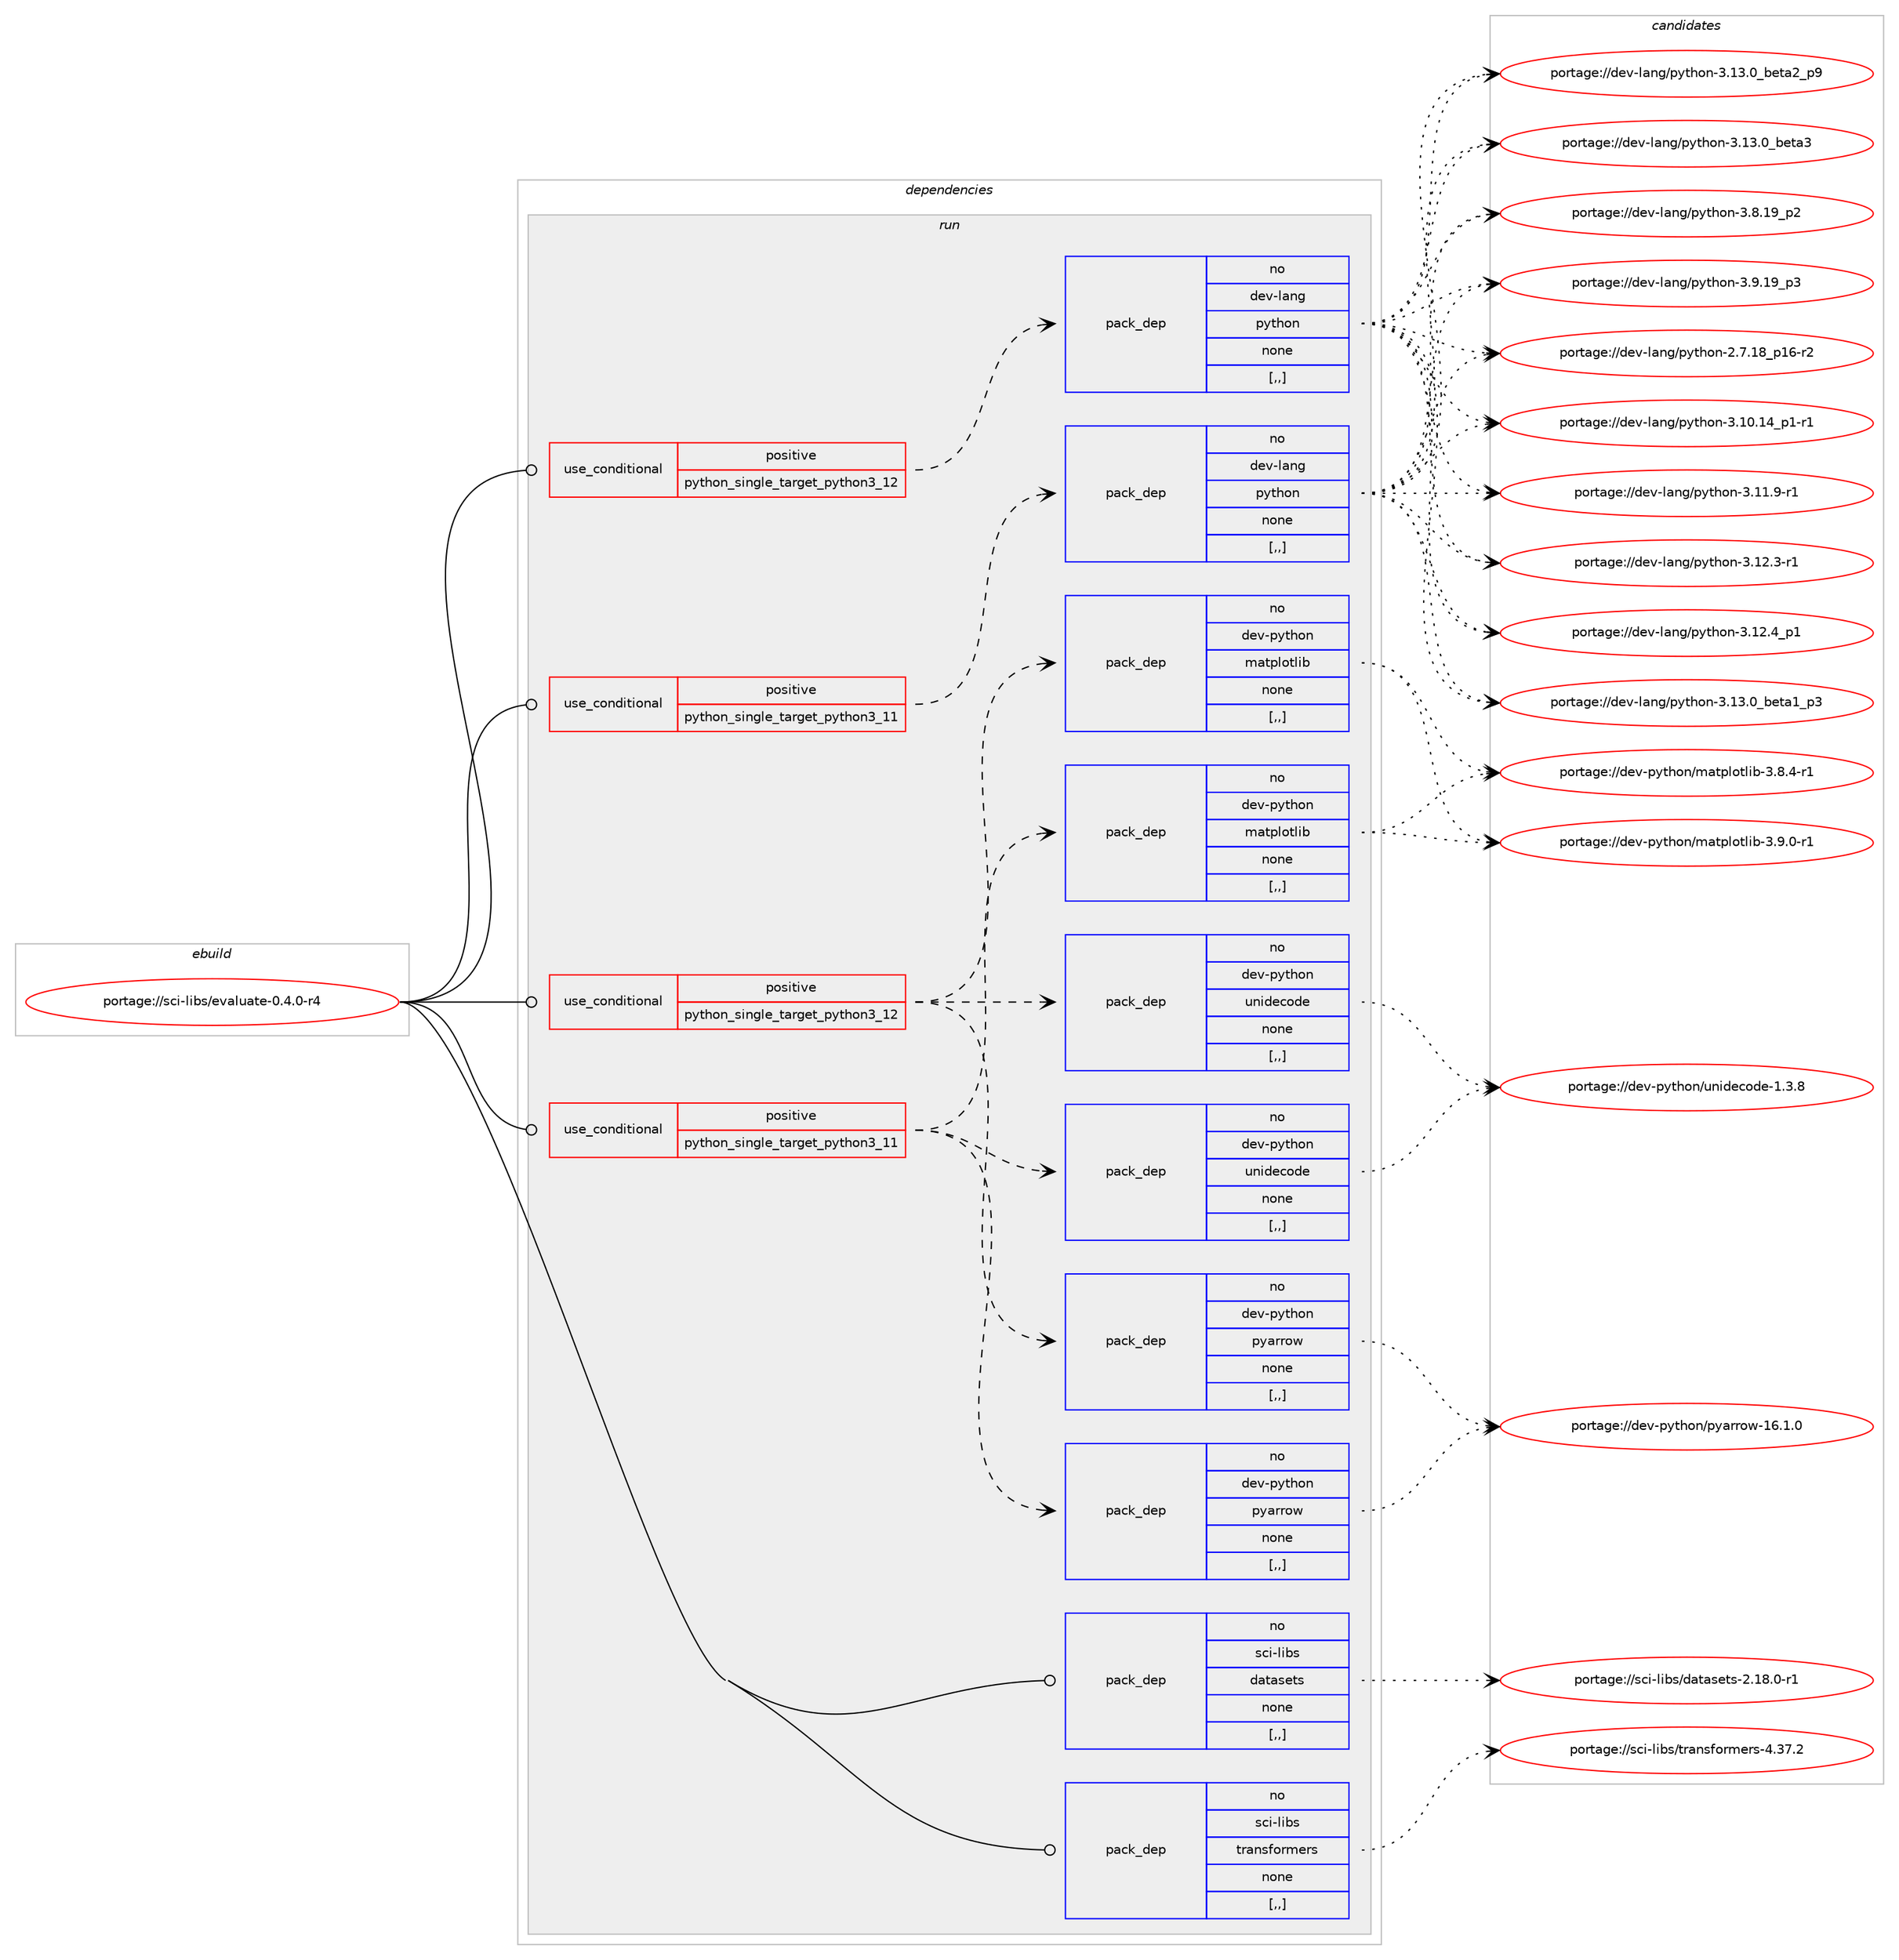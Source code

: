 digraph prolog {

# *************
# Graph options
# *************

newrank=true;
concentrate=true;
compound=true;
graph [rankdir=LR,fontname=Helvetica,fontsize=10,ranksep=1.5];#, ranksep=2.5, nodesep=0.2];
edge  [arrowhead=vee];
node  [fontname=Helvetica,fontsize=10];

# **********
# The ebuild
# **********

subgraph cluster_leftcol {
color=gray;
rank=same;
label=<<i>ebuild</i>>;
id [label="portage://sci-libs/evaluate-0.4.0-r4", color=red, width=4, href="../sci-libs/evaluate-0.4.0-r4.svg"];
}

# ****************
# The dependencies
# ****************

subgraph cluster_midcol {
color=gray;
label=<<i>dependencies</i>>;
subgraph cluster_compile {
fillcolor="#eeeeee";
style=filled;
label=<<i>compile</i>>;
}
subgraph cluster_compileandrun {
fillcolor="#eeeeee";
style=filled;
label=<<i>compile and run</i>>;
}
subgraph cluster_run {
fillcolor="#eeeeee";
style=filled;
label=<<i>run</i>>;
subgraph cond103373 {
dependency391722 [label=<<TABLE BORDER="0" CELLBORDER="1" CELLSPACING="0" CELLPADDING="4"><TR><TD ROWSPAN="3" CELLPADDING="10">use_conditional</TD></TR><TR><TD>positive</TD></TR><TR><TD>python_single_target_python3_11</TD></TR></TABLE>>, shape=none, color=red];
subgraph pack285565 {
dependency391723 [label=<<TABLE BORDER="0" CELLBORDER="1" CELLSPACING="0" CELLPADDING="4" WIDTH="220"><TR><TD ROWSPAN="6" CELLPADDING="30">pack_dep</TD></TR><TR><TD WIDTH="110">no</TD></TR><TR><TD>dev-lang</TD></TR><TR><TD>python</TD></TR><TR><TD>none</TD></TR><TR><TD>[,,]</TD></TR></TABLE>>, shape=none, color=blue];
}
dependency391722:e -> dependency391723:w [weight=20,style="dashed",arrowhead="vee"];
}
id:e -> dependency391722:w [weight=20,style="solid",arrowhead="odot"];
subgraph cond103374 {
dependency391724 [label=<<TABLE BORDER="0" CELLBORDER="1" CELLSPACING="0" CELLPADDING="4"><TR><TD ROWSPAN="3" CELLPADDING="10">use_conditional</TD></TR><TR><TD>positive</TD></TR><TR><TD>python_single_target_python3_11</TD></TR></TABLE>>, shape=none, color=red];
subgraph pack285566 {
dependency391725 [label=<<TABLE BORDER="0" CELLBORDER="1" CELLSPACING="0" CELLPADDING="4" WIDTH="220"><TR><TD ROWSPAN="6" CELLPADDING="30">pack_dep</TD></TR><TR><TD WIDTH="110">no</TD></TR><TR><TD>dev-python</TD></TR><TR><TD>matplotlib</TD></TR><TR><TD>none</TD></TR><TR><TD>[,,]</TD></TR></TABLE>>, shape=none, color=blue];
}
dependency391724:e -> dependency391725:w [weight=20,style="dashed",arrowhead="vee"];
subgraph pack285567 {
dependency391726 [label=<<TABLE BORDER="0" CELLBORDER="1" CELLSPACING="0" CELLPADDING="4" WIDTH="220"><TR><TD ROWSPAN="6" CELLPADDING="30">pack_dep</TD></TR><TR><TD WIDTH="110">no</TD></TR><TR><TD>dev-python</TD></TR><TR><TD>pyarrow</TD></TR><TR><TD>none</TD></TR><TR><TD>[,,]</TD></TR></TABLE>>, shape=none, color=blue];
}
dependency391724:e -> dependency391726:w [weight=20,style="dashed",arrowhead="vee"];
subgraph pack285568 {
dependency391727 [label=<<TABLE BORDER="0" CELLBORDER="1" CELLSPACING="0" CELLPADDING="4" WIDTH="220"><TR><TD ROWSPAN="6" CELLPADDING="30">pack_dep</TD></TR><TR><TD WIDTH="110">no</TD></TR><TR><TD>dev-python</TD></TR><TR><TD>unidecode</TD></TR><TR><TD>none</TD></TR><TR><TD>[,,]</TD></TR></TABLE>>, shape=none, color=blue];
}
dependency391724:e -> dependency391727:w [weight=20,style="dashed",arrowhead="vee"];
}
id:e -> dependency391724:w [weight=20,style="solid",arrowhead="odot"];
subgraph cond103375 {
dependency391728 [label=<<TABLE BORDER="0" CELLBORDER="1" CELLSPACING="0" CELLPADDING="4"><TR><TD ROWSPAN="3" CELLPADDING="10">use_conditional</TD></TR><TR><TD>positive</TD></TR><TR><TD>python_single_target_python3_12</TD></TR></TABLE>>, shape=none, color=red];
subgraph pack285569 {
dependency391729 [label=<<TABLE BORDER="0" CELLBORDER="1" CELLSPACING="0" CELLPADDING="4" WIDTH="220"><TR><TD ROWSPAN="6" CELLPADDING="30">pack_dep</TD></TR><TR><TD WIDTH="110">no</TD></TR><TR><TD>dev-lang</TD></TR><TR><TD>python</TD></TR><TR><TD>none</TD></TR><TR><TD>[,,]</TD></TR></TABLE>>, shape=none, color=blue];
}
dependency391728:e -> dependency391729:w [weight=20,style="dashed",arrowhead="vee"];
}
id:e -> dependency391728:w [weight=20,style="solid",arrowhead="odot"];
subgraph cond103376 {
dependency391730 [label=<<TABLE BORDER="0" CELLBORDER="1" CELLSPACING="0" CELLPADDING="4"><TR><TD ROWSPAN="3" CELLPADDING="10">use_conditional</TD></TR><TR><TD>positive</TD></TR><TR><TD>python_single_target_python3_12</TD></TR></TABLE>>, shape=none, color=red];
subgraph pack285570 {
dependency391731 [label=<<TABLE BORDER="0" CELLBORDER="1" CELLSPACING="0" CELLPADDING="4" WIDTH="220"><TR><TD ROWSPAN="6" CELLPADDING="30">pack_dep</TD></TR><TR><TD WIDTH="110">no</TD></TR><TR><TD>dev-python</TD></TR><TR><TD>matplotlib</TD></TR><TR><TD>none</TD></TR><TR><TD>[,,]</TD></TR></TABLE>>, shape=none, color=blue];
}
dependency391730:e -> dependency391731:w [weight=20,style="dashed",arrowhead="vee"];
subgraph pack285571 {
dependency391732 [label=<<TABLE BORDER="0" CELLBORDER="1" CELLSPACING="0" CELLPADDING="4" WIDTH="220"><TR><TD ROWSPAN="6" CELLPADDING="30">pack_dep</TD></TR><TR><TD WIDTH="110">no</TD></TR><TR><TD>dev-python</TD></TR><TR><TD>pyarrow</TD></TR><TR><TD>none</TD></TR><TR><TD>[,,]</TD></TR></TABLE>>, shape=none, color=blue];
}
dependency391730:e -> dependency391732:w [weight=20,style="dashed",arrowhead="vee"];
subgraph pack285572 {
dependency391733 [label=<<TABLE BORDER="0" CELLBORDER="1" CELLSPACING="0" CELLPADDING="4" WIDTH="220"><TR><TD ROWSPAN="6" CELLPADDING="30">pack_dep</TD></TR><TR><TD WIDTH="110">no</TD></TR><TR><TD>dev-python</TD></TR><TR><TD>unidecode</TD></TR><TR><TD>none</TD></TR><TR><TD>[,,]</TD></TR></TABLE>>, shape=none, color=blue];
}
dependency391730:e -> dependency391733:w [weight=20,style="dashed",arrowhead="vee"];
}
id:e -> dependency391730:w [weight=20,style="solid",arrowhead="odot"];
subgraph pack285573 {
dependency391734 [label=<<TABLE BORDER="0" CELLBORDER="1" CELLSPACING="0" CELLPADDING="4" WIDTH="220"><TR><TD ROWSPAN="6" CELLPADDING="30">pack_dep</TD></TR><TR><TD WIDTH="110">no</TD></TR><TR><TD>sci-libs</TD></TR><TR><TD>datasets</TD></TR><TR><TD>none</TD></TR><TR><TD>[,,]</TD></TR></TABLE>>, shape=none, color=blue];
}
id:e -> dependency391734:w [weight=20,style="solid",arrowhead="odot"];
subgraph pack285574 {
dependency391735 [label=<<TABLE BORDER="0" CELLBORDER="1" CELLSPACING="0" CELLPADDING="4" WIDTH="220"><TR><TD ROWSPAN="6" CELLPADDING="30">pack_dep</TD></TR><TR><TD WIDTH="110">no</TD></TR><TR><TD>sci-libs</TD></TR><TR><TD>transformers</TD></TR><TR><TD>none</TD></TR><TR><TD>[,,]</TD></TR></TABLE>>, shape=none, color=blue];
}
id:e -> dependency391735:w [weight=20,style="solid",arrowhead="odot"];
}
}

# **************
# The candidates
# **************

subgraph cluster_choices {
rank=same;
color=gray;
label=<<i>candidates</i>>;

subgraph choice285565 {
color=black;
nodesep=1;
choice100101118451089711010347112121116104111110455046554649569511249544511450 [label="portage://dev-lang/python-2.7.18_p16-r2", color=red, width=4,href="../dev-lang/python-2.7.18_p16-r2.svg"];
choice100101118451089711010347112121116104111110455146494846495295112494511449 [label="portage://dev-lang/python-3.10.14_p1-r1", color=red, width=4,href="../dev-lang/python-3.10.14_p1-r1.svg"];
choice100101118451089711010347112121116104111110455146494946574511449 [label="portage://dev-lang/python-3.11.9-r1", color=red, width=4,href="../dev-lang/python-3.11.9-r1.svg"];
choice100101118451089711010347112121116104111110455146495046514511449 [label="portage://dev-lang/python-3.12.3-r1", color=red, width=4,href="../dev-lang/python-3.12.3-r1.svg"];
choice100101118451089711010347112121116104111110455146495046529511249 [label="portage://dev-lang/python-3.12.4_p1", color=red, width=4,href="../dev-lang/python-3.12.4_p1.svg"];
choice10010111845108971101034711212111610411111045514649514648959810111697499511251 [label="portage://dev-lang/python-3.13.0_beta1_p3", color=red, width=4,href="../dev-lang/python-3.13.0_beta1_p3.svg"];
choice10010111845108971101034711212111610411111045514649514648959810111697509511257 [label="portage://dev-lang/python-3.13.0_beta2_p9", color=red, width=4,href="../dev-lang/python-3.13.0_beta2_p9.svg"];
choice1001011184510897110103471121211161041111104551464951464895981011169751 [label="portage://dev-lang/python-3.13.0_beta3", color=red, width=4,href="../dev-lang/python-3.13.0_beta3.svg"];
choice100101118451089711010347112121116104111110455146564649579511250 [label="portage://dev-lang/python-3.8.19_p2", color=red, width=4,href="../dev-lang/python-3.8.19_p2.svg"];
choice100101118451089711010347112121116104111110455146574649579511251 [label="portage://dev-lang/python-3.9.19_p3", color=red, width=4,href="../dev-lang/python-3.9.19_p3.svg"];
dependency391723:e -> choice100101118451089711010347112121116104111110455046554649569511249544511450:w [style=dotted,weight="100"];
dependency391723:e -> choice100101118451089711010347112121116104111110455146494846495295112494511449:w [style=dotted,weight="100"];
dependency391723:e -> choice100101118451089711010347112121116104111110455146494946574511449:w [style=dotted,weight="100"];
dependency391723:e -> choice100101118451089711010347112121116104111110455146495046514511449:w [style=dotted,weight="100"];
dependency391723:e -> choice100101118451089711010347112121116104111110455146495046529511249:w [style=dotted,weight="100"];
dependency391723:e -> choice10010111845108971101034711212111610411111045514649514648959810111697499511251:w [style=dotted,weight="100"];
dependency391723:e -> choice10010111845108971101034711212111610411111045514649514648959810111697509511257:w [style=dotted,weight="100"];
dependency391723:e -> choice1001011184510897110103471121211161041111104551464951464895981011169751:w [style=dotted,weight="100"];
dependency391723:e -> choice100101118451089711010347112121116104111110455146564649579511250:w [style=dotted,weight="100"];
dependency391723:e -> choice100101118451089711010347112121116104111110455146574649579511251:w [style=dotted,weight="100"];
}
subgraph choice285566 {
color=black;
nodesep=1;
choice100101118451121211161041111104710997116112108111116108105984551465646524511449 [label="portage://dev-python/matplotlib-3.8.4-r1", color=red, width=4,href="../dev-python/matplotlib-3.8.4-r1.svg"];
choice100101118451121211161041111104710997116112108111116108105984551465746484511449 [label="portage://dev-python/matplotlib-3.9.0-r1", color=red, width=4,href="../dev-python/matplotlib-3.9.0-r1.svg"];
dependency391725:e -> choice100101118451121211161041111104710997116112108111116108105984551465646524511449:w [style=dotted,weight="100"];
dependency391725:e -> choice100101118451121211161041111104710997116112108111116108105984551465746484511449:w [style=dotted,weight="100"];
}
subgraph choice285567 {
color=black;
nodesep=1;
choice10010111845112121116104111110471121219711411411111945495446494648 [label="portage://dev-python/pyarrow-16.1.0", color=red, width=4,href="../dev-python/pyarrow-16.1.0.svg"];
dependency391726:e -> choice10010111845112121116104111110471121219711411411111945495446494648:w [style=dotted,weight="100"];
}
subgraph choice285568 {
color=black;
nodesep=1;
choice100101118451121211161041111104711711010510010199111100101454946514656 [label="portage://dev-python/unidecode-1.3.8", color=red, width=4,href="../dev-python/unidecode-1.3.8.svg"];
dependency391727:e -> choice100101118451121211161041111104711711010510010199111100101454946514656:w [style=dotted,weight="100"];
}
subgraph choice285569 {
color=black;
nodesep=1;
choice100101118451089711010347112121116104111110455046554649569511249544511450 [label="portage://dev-lang/python-2.7.18_p16-r2", color=red, width=4,href="../dev-lang/python-2.7.18_p16-r2.svg"];
choice100101118451089711010347112121116104111110455146494846495295112494511449 [label="portage://dev-lang/python-3.10.14_p1-r1", color=red, width=4,href="../dev-lang/python-3.10.14_p1-r1.svg"];
choice100101118451089711010347112121116104111110455146494946574511449 [label="portage://dev-lang/python-3.11.9-r1", color=red, width=4,href="../dev-lang/python-3.11.9-r1.svg"];
choice100101118451089711010347112121116104111110455146495046514511449 [label="portage://dev-lang/python-3.12.3-r1", color=red, width=4,href="../dev-lang/python-3.12.3-r1.svg"];
choice100101118451089711010347112121116104111110455146495046529511249 [label="portage://dev-lang/python-3.12.4_p1", color=red, width=4,href="../dev-lang/python-3.12.4_p1.svg"];
choice10010111845108971101034711212111610411111045514649514648959810111697499511251 [label="portage://dev-lang/python-3.13.0_beta1_p3", color=red, width=4,href="../dev-lang/python-3.13.0_beta1_p3.svg"];
choice10010111845108971101034711212111610411111045514649514648959810111697509511257 [label="portage://dev-lang/python-3.13.0_beta2_p9", color=red, width=4,href="../dev-lang/python-3.13.0_beta2_p9.svg"];
choice1001011184510897110103471121211161041111104551464951464895981011169751 [label="portage://dev-lang/python-3.13.0_beta3", color=red, width=4,href="../dev-lang/python-3.13.0_beta3.svg"];
choice100101118451089711010347112121116104111110455146564649579511250 [label="portage://dev-lang/python-3.8.19_p2", color=red, width=4,href="../dev-lang/python-3.8.19_p2.svg"];
choice100101118451089711010347112121116104111110455146574649579511251 [label="portage://dev-lang/python-3.9.19_p3", color=red, width=4,href="../dev-lang/python-3.9.19_p3.svg"];
dependency391729:e -> choice100101118451089711010347112121116104111110455046554649569511249544511450:w [style=dotted,weight="100"];
dependency391729:e -> choice100101118451089711010347112121116104111110455146494846495295112494511449:w [style=dotted,weight="100"];
dependency391729:e -> choice100101118451089711010347112121116104111110455146494946574511449:w [style=dotted,weight="100"];
dependency391729:e -> choice100101118451089711010347112121116104111110455146495046514511449:w [style=dotted,weight="100"];
dependency391729:e -> choice100101118451089711010347112121116104111110455146495046529511249:w [style=dotted,weight="100"];
dependency391729:e -> choice10010111845108971101034711212111610411111045514649514648959810111697499511251:w [style=dotted,weight="100"];
dependency391729:e -> choice10010111845108971101034711212111610411111045514649514648959810111697509511257:w [style=dotted,weight="100"];
dependency391729:e -> choice1001011184510897110103471121211161041111104551464951464895981011169751:w [style=dotted,weight="100"];
dependency391729:e -> choice100101118451089711010347112121116104111110455146564649579511250:w [style=dotted,weight="100"];
dependency391729:e -> choice100101118451089711010347112121116104111110455146574649579511251:w [style=dotted,weight="100"];
}
subgraph choice285570 {
color=black;
nodesep=1;
choice100101118451121211161041111104710997116112108111116108105984551465646524511449 [label="portage://dev-python/matplotlib-3.8.4-r1", color=red, width=4,href="../dev-python/matplotlib-3.8.4-r1.svg"];
choice100101118451121211161041111104710997116112108111116108105984551465746484511449 [label="portage://dev-python/matplotlib-3.9.0-r1", color=red, width=4,href="../dev-python/matplotlib-3.9.0-r1.svg"];
dependency391731:e -> choice100101118451121211161041111104710997116112108111116108105984551465646524511449:w [style=dotted,weight="100"];
dependency391731:e -> choice100101118451121211161041111104710997116112108111116108105984551465746484511449:w [style=dotted,weight="100"];
}
subgraph choice285571 {
color=black;
nodesep=1;
choice10010111845112121116104111110471121219711411411111945495446494648 [label="portage://dev-python/pyarrow-16.1.0", color=red, width=4,href="../dev-python/pyarrow-16.1.0.svg"];
dependency391732:e -> choice10010111845112121116104111110471121219711411411111945495446494648:w [style=dotted,weight="100"];
}
subgraph choice285572 {
color=black;
nodesep=1;
choice100101118451121211161041111104711711010510010199111100101454946514656 [label="portage://dev-python/unidecode-1.3.8", color=red, width=4,href="../dev-python/unidecode-1.3.8.svg"];
dependency391733:e -> choice100101118451121211161041111104711711010510010199111100101454946514656:w [style=dotted,weight="100"];
}
subgraph choice285573 {
color=black;
nodesep=1;
choice115991054510810598115471009711697115101116115455046495646484511449 [label="portage://sci-libs/datasets-2.18.0-r1", color=red, width=4,href="../sci-libs/datasets-2.18.0-r1.svg"];
dependency391734:e -> choice115991054510810598115471009711697115101116115455046495646484511449:w [style=dotted,weight="100"];
}
subgraph choice285574 {
color=black;
nodesep=1;
choice115991054510810598115471161149711011510211111410910111411545524651554650 [label="portage://sci-libs/transformers-4.37.2", color=red, width=4,href="../sci-libs/transformers-4.37.2.svg"];
dependency391735:e -> choice115991054510810598115471161149711011510211111410910111411545524651554650:w [style=dotted,weight="100"];
}
}

}
